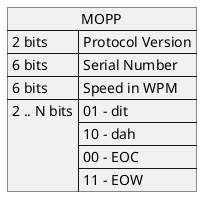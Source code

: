 @startuml
json MOPP {
   "2 bits":"Protocol Version",
   "6 bits":"Serial Number",
   "6 bits":"Speed in WPM",
   "2 .. N bits": ["01 - dit", "10 - dah", "00 - EOC", "11 - EOW"]
}
@enduml
